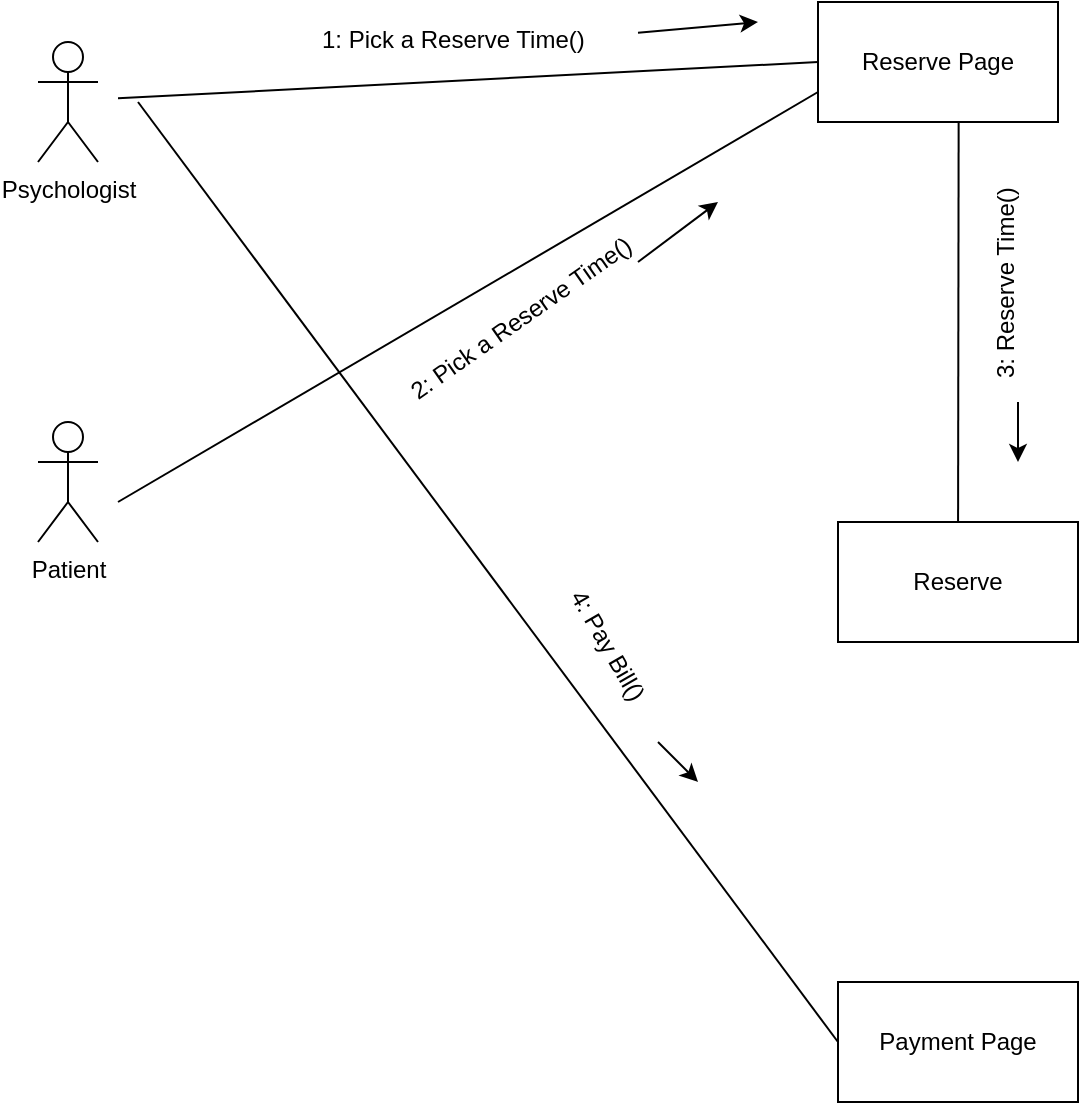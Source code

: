<mxfile version="10.6.7" type="github"><diagram id="YsUYFZQep3qQtAIE-Kim" name="Page-1"><mxGraphModel dx="1004" dy="560" grid="1" gridSize="10" guides="1" tooltips="1" connect="1" arrows="1" fold="1" page="1" pageScale="1" pageWidth="850" pageHeight="1100" math="0" shadow="0"><root><mxCell id="0"/><mxCell id="1" parent="0"/><mxCell id="pA747pyba984HJUlBL18-41" value="Psychologist" style="shape=umlActor;verticalLabelPosition=bottom;labelBackgroundColor=#ffffff;verticalAlign=top;html=1;outlineConnect=0;" vertex="1" parent="1"><mxGeometry x="60" y="50" width="30" height="60" as="geometry"/></mxCell><mxCell id="pA747pyba984HJUlBL18-42" value="Patient" style="shape=umlActor;verticalLabelPosition=bottom;labelBackgroundColor=#ffffff;verticalAlign=top;html=1;outlineConnect=0;" vertex="1" parent="1"><mxGeometry x="60" y="240" width="30" height="60" as="geometry"/></mxCell><mxCell id="pA747pyba984HJUlBL18-43" value="Reserve Page" style="rounded=0;whiteSpace=wrap;html=1;" vertex="1" parent="1"><mxGeometry x="450" y="30" width="120" height="60" as="geometry"/></mxCell><mxCell id="pA747pyba984HJUlBL18-44" value="Reserve" style="rounded=0;whiteSpace=wrap;html=1;" vertex="1" parent="1"><mxGeometry x="460" y="290" width="120" height="60" as="geometry"/></mxCell><mxCell id="pA747pyba984HJUlBL18-45" value="Payment Page" style="rounded=0;whiteSpace=wrap;html=1;" vertex="1" parent="1"><mxGeometry x="460" y="520" width="120" height="60" as="geometry"/></mxCell><mxCell id="pA747pyba984HJUlBL18-46" value="" style="endArrow=none;html=1;entryX=0;entryY=0.5;entryDx=0;entryDy=0;" edge="1" parent="1" target="pA747pyba984HJUlBL18-43"><mxGeometry width="50" height="50" relative="1" as="geometry"><mxPoint x="100" y="78.171" as="sourcePoint"/><mxPoint x="90" y="510" as="targetPoint"/></mxGeometry></mxCell><mxCell id="pA747pyba984HJUlBL18-47" value="1: Pick a Reserve Time()" style="text;html=1;rotation=0;" vertex="1" parent="1"><mxGeometry x="200" y="35" width="140" height="30" as="geometry"/></mxCell><mxCell id="pA747pyba984HJUlBL18-48" value="" style="endArrow=classic;html=1;" edge="1" parent="1"><mxGeometry width="50" height="50" relative="1" as="geometry"><mxPoint x="360" y="45.429" as="sourcePoint"/><mxPoint x="420" y="40" as="targetPoint"/></mxGeometry></mxCell><mxCell id="pA747pyba984HJUlBL18-49" value="" style="endArrow=none;html=1;entryX=0;entryY=0.75;entryDx=0;entryDy=0;" edge="1" parent="1" target="pA747pyba984HJUlBL18-43"><mxGeometry width="50" height="50" relative="1" as="geometry"><mxPoint x="100" y="280" as="sourcePoint"/><mxPoint x="90" y="510" as="targetPoint"/></mxGeometry></mxCell><mxCell id="pA747pyba984HJUlBL18-50" value="&lt;span&gt;2: Pick a Reserve Time()&lt;/span&gt;" style="text;html=1;resizable=0;points=[];autosize=1;align=left;verticalAlign=top;spacingTop=-4;rotation=-35;" vertex="1" parent="1"><mxGeometry x="230" y="175" width="150" height="10" as="geometry"/></mxCell><mxCell id="pA747pyba984HJUlBL18-51" value="" style="endArrow=classic;html=1;" edge="1" parent="1"><mxGeometry width="50" height="50" relative="1" as="geometry"><mxPoint x="360" y="160" as="sourcePoint"/><mxPoint x="400" y="130" as="targetPoint"/></mxGeometry></mxCell><mxCell id="pA747pyba984HJUlBL18-53" value="" style="endArrow=none;html=1;entryX=0.586;entryY=0.996;entryDx=0;entryDy=0;entryPerimeter=0;" edge="1" parent="1" source="pA747pyba984HJUlBL18-44" target="pA747pyba984HJUlBL18-43"><mxGeometry width="50" height="50" relative="1" as="geometry"><mxPoint x="40" y="560" as="sourcePoint"/><mxPoint x="90" y="510" as="targetPoint"/></mxGeometry></mxCell><mxCell id="pA747pyba984HJUlBL18-54" value="3: Reserve Time()" style="text;html=1;rotation=-90;" vertex="1" parent="1"><mxGeometry x="490" y="150" width="110" height="30" as="geometry"/></mxCell><mxCell id="pA747pyba984HJUlBL18-56" value="" style="endArrow=classic;html=1;" edge="1" parent="1"><mxGeometry width="50" height="50" relative="1" as="geometry"><mxPoint x="550" y="230" as="sourcePoint"/><mxPoint x="550" y="260" as="targetPoint"/></mxGeometry></mxCell><mxCell id="pA747pyba984HJUlBL18-57" value="" style="endArrow=none;html=1;entryX=0;entryY=0.5;entryDx=0;entryDy=0;" edge="1" parent="1" target="pA747pyba984HJUlBL18-45"><mxGeometry width="50" height="50" relative="1" as="geometry"><mxPoint x="110" y="80" as="sourcePoint"/><mxPoint x="90" y="600" as="targetPoint"/></mxGeometry></mxCell><mxCell id="pA747pyba984HJUlBL18-59" value="4: Pay Bill()" style="text;html=1;rotation=60;" vertex="1" parent="1"><mxGeometry x="310" y="340" width="70" height="30" as="geometry"/></mxCell><mxCell id="pA747pyba984HJUlBL18-60" value="" style="endArrow=classic;html=1;" edge="1" parent="1"><mxGeometry width="50" height="50" relative="1" as="geometry"><mxPoint x="370" y="400" as="sourcePoint"/><mxPoint x="390" y="420" as="targetPoint"/></mxGeometry></mxCell></root></mxGraphModel></diagram></mxfile>
